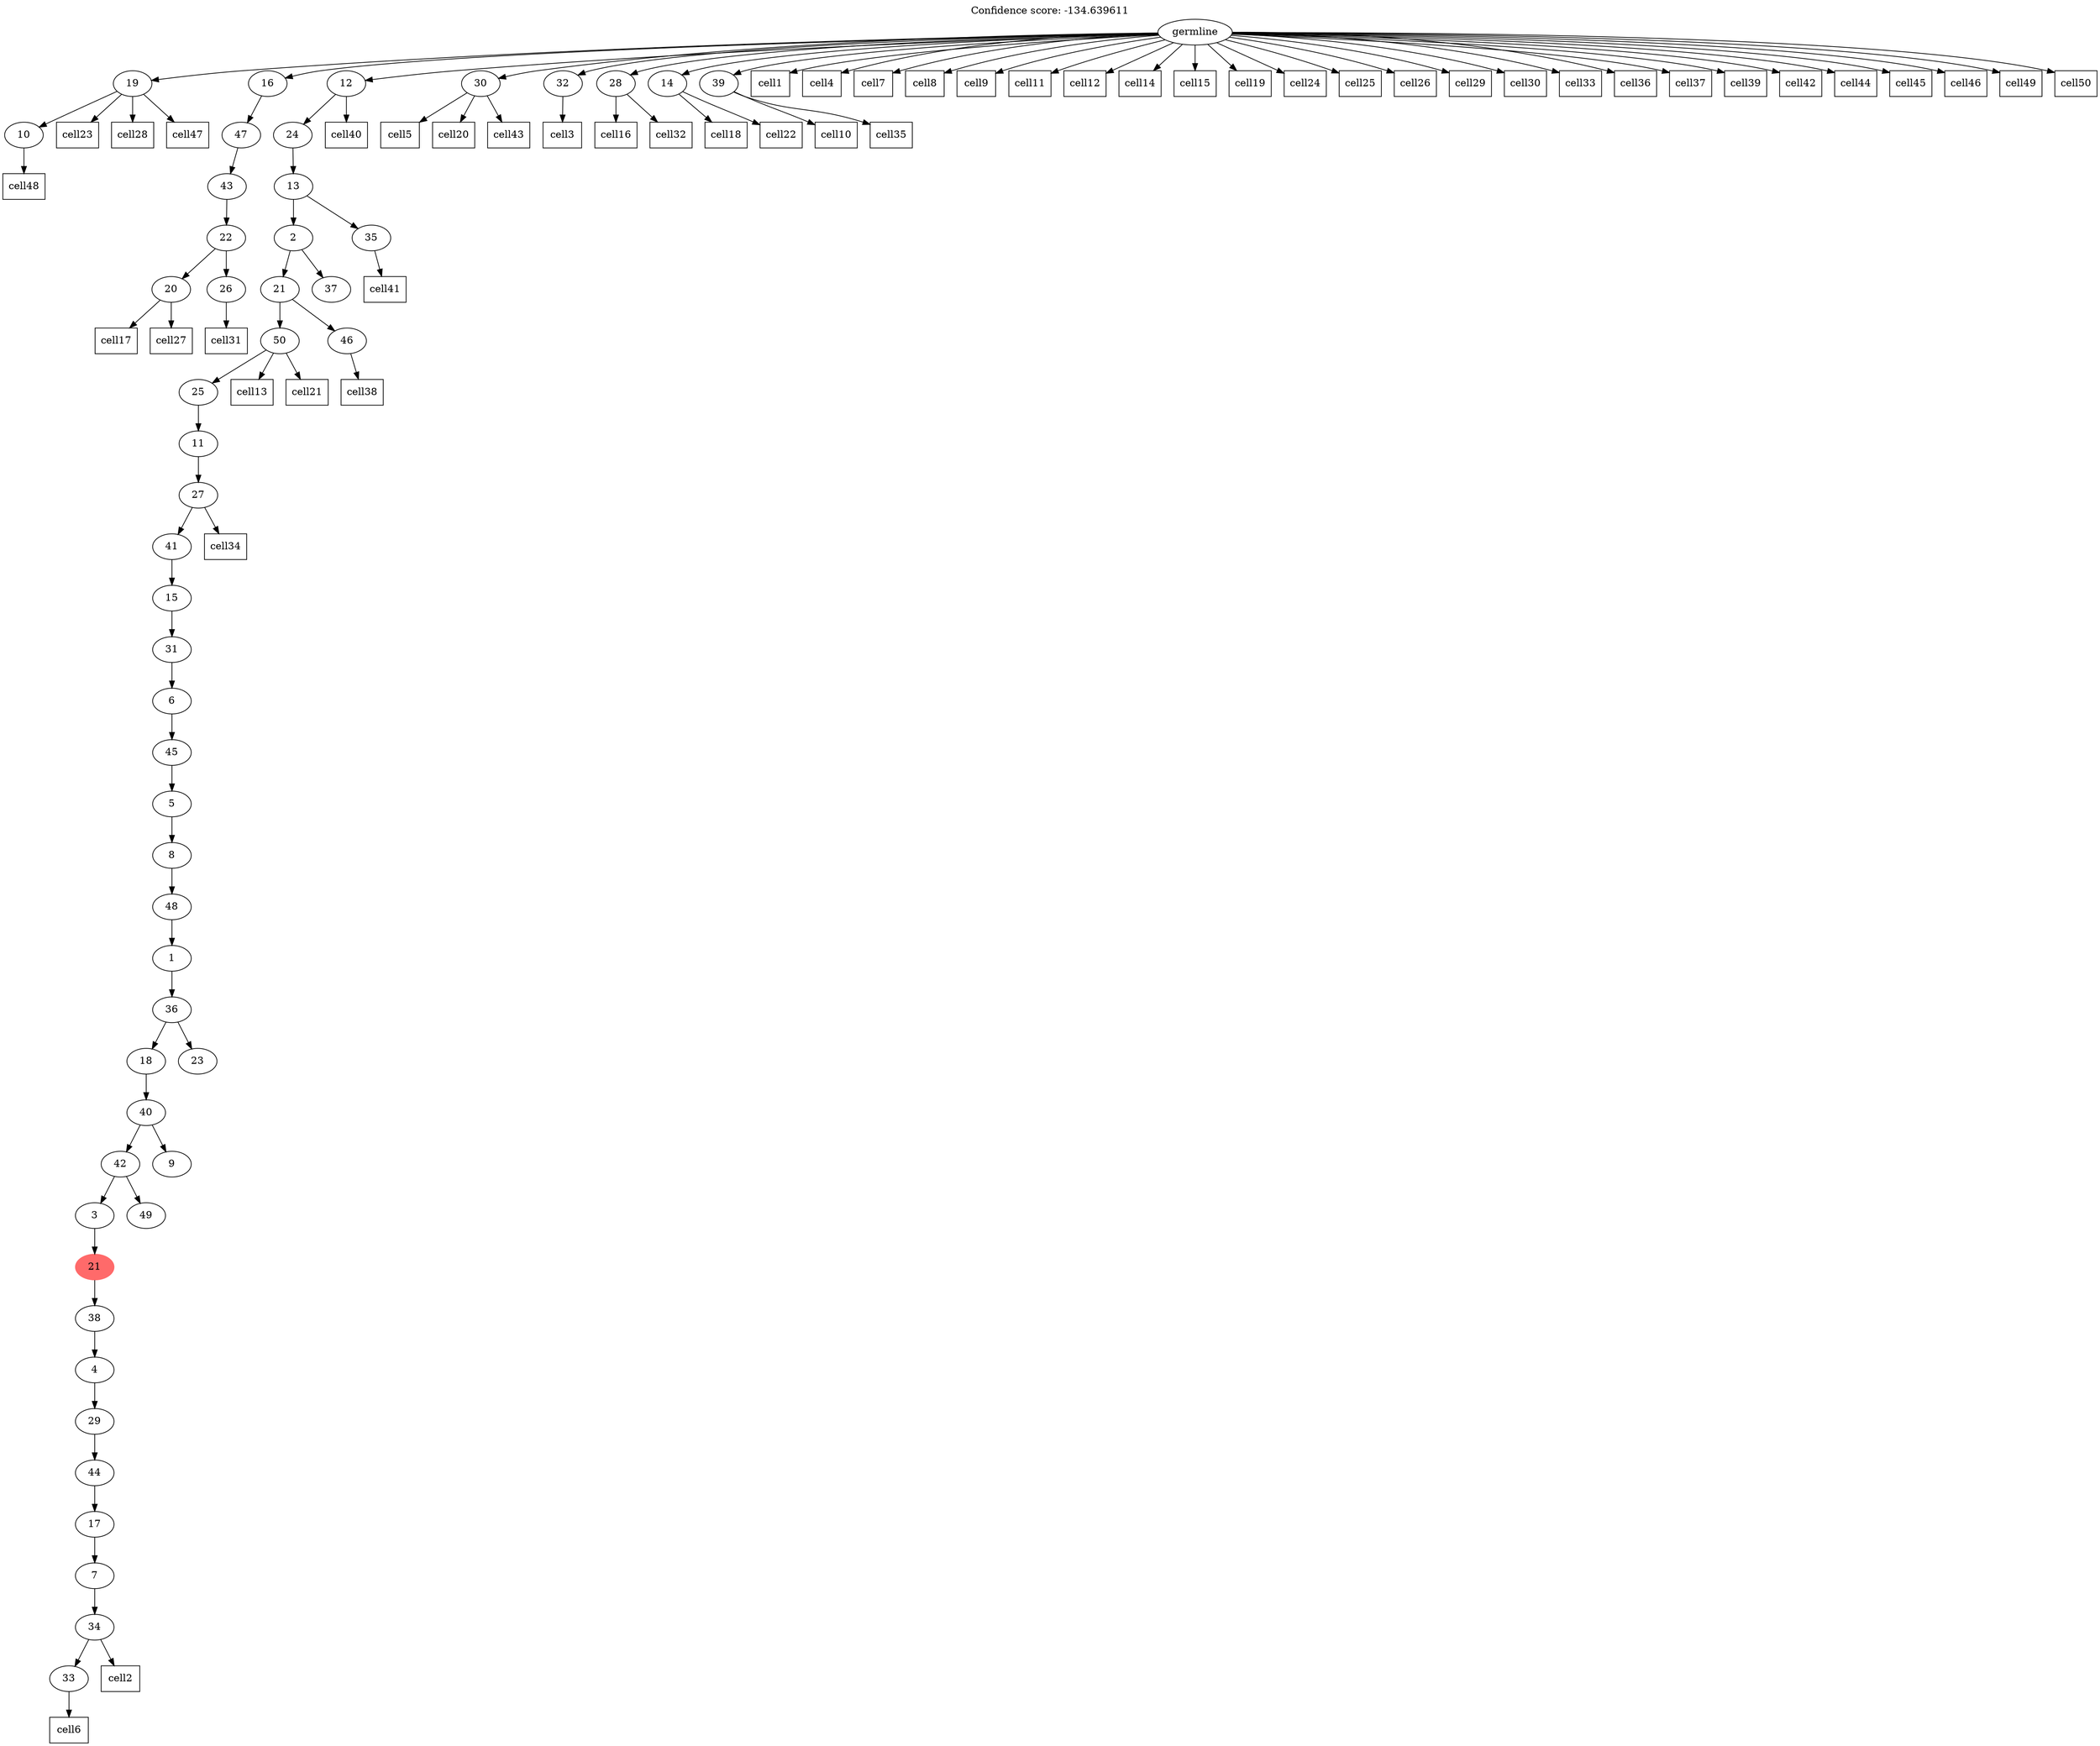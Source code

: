 digraph g {
	"49" -> "50";
	"50" [label="10"];
	"46" -> "47";
	"47" [label="20"];
	"46" -> "48";
	"48" [label="26"];
	"45" -> "46";
	"46" [label="22"];
	"44" -> "45";
	"45" [label="43"];
	"43" -> "44";
	"44" [label="47"];
	"32" -> "33";
	"33" [label="33"];
	"31" -> "32";
	"32" [label="34"];
	"30" -> "31";
	"31" [label="7"];
	"29" -> "30";
	"30" [label="17"];
	"28" -> "29";
	"29" [label="44"];
	"27" -> "28";
	"28" [label="29"];
	"26" -> "27";
	"27" [label="4"];
	"25" -> "26";
	"26" [label="38"];
	"24" -> "25";
	"25" [color=indianred1, style=filled, label="21"];
	"23" -> "24";
	"24" [label="3"];
	"23" -> "34";
	"34" [label="49"];
	"22" -> "23";
	"23" [label="42"];
	"22" -> "35";
	"35" [label="9"];
	"21" -> "22";
	"22" [label="40"];
	"20" -> "21";
	"21" [label="18"];
	"20" -> "36";
	"36" [label="23"];
	"19" -> "20";
	"20" [label="36"];
	"18" -> "19";
	"19" [label="1"];
	"17" -> "18";
	"18" [label="48"];
	"16" -> "17";
	"17" [label="8"];
	"15" -> "16";
	"16" [label="5"];
	"14" -> "15";
	"15" [label="45"];
	"13" -> "14";
	"14" [label="6"];
	"12" -> "13";
	"13" [label="31"];
	"11" -> "12";
	"12" [label="15"];
	"10" -> "11";
	"11" [label="41"];
	"9" -> "10";
	"10" [label="27"];
	"8" -> "9";
	"9" [label="11"];
	"7" -> "8";
	"8" [label="25"];
	"6" -> "7";
	"7" [label="50"];
	"6" -> "37";
	"37" [label="46"];
	"5" -> "6";
	"6" [label="21"];
	"5" -> "38";
	"38" [label="37"];
	"4" -> "5";
	"5" [label="2"];
	"4" -> "39";
	"39" [label="35"];
	"3" -> "4";
	"4" [label="13"];
	"2" -> "3";
	"3" [label="24"];
	"0" -> "1";
	"1" [label="30"];
	"0" -> "2";
	"2" [label="12"];
	"0" -> "40";
	"40" [label="32"];
	"0" -> "41";
	"41" [label="28"];
	"0" -> "42";
	"42" [label="14"];
	"0" -> "43";
	"43" [label="16"];
	"0" -> "49";
	"49" [label="19"];
	"0" -> "51";
	"51" [label="39"];
	"0" [label="germline"];
	"0" -> "cell1";
	"cell1" [shape=box];
	"32" -> "cell2";
	"cell2" [shape=box];
	"40" -> "cell3";
	"cell3" [shape=box];
	"0" -> "cell4";
	"cell4" [shape=box];
	"1" -> "cell5";
	"cell5" [shape=box];
	"33" -> "cell6";
	"cell6" [shape=box];
	"0" -> "cell7";
	"cell7" [shape=box];
	"0" -> "cell8";
	"cell8" [shape=box];
	"0" -> "cell9";
	"cell9" [shape=box];
	"51" -> "cell10";
	"cell10" [shape=box];
	"0" -> "cell11";
	"cell11" [shape=box];
	"0" -> "cell12";
	"cell12" [shape=box];
	"7" -> "cell13";
	"cell13" [shape=box];
	"0" -> "cell14";
	"cell14" [shape=box];
	"0" -> "cell15";
	"cell15" [shape=box];
	"41" -> "cell16";
	"cell16" [shape=box];
	"47" -> "cell17";
	"cell17" [shape=box];
	"42" -> "cell18";
	"cell18" [shape=box];
	"0" -> "cell19";
	"cell19" [shape=box];
	"1" -> "cell20";
	"cell20" [shape=box];
	"7" -> "cell21";
	"cell21" [shape=box];
	"42" -> "cell22";
	"cell22" [shape=box];
	"49" -> "cell23";
	"cell23" [shape=box];
	"0" -> "cell24";
	"cell24" [shape=box];
	"0" -> "cell25";
	"cell25" [shape=box];
	"0" -> "cell26";
	"cell26" [shape=box];
	"47" -> "cell27";
	"cell27" [shape=box];
	"49" -> "cell28";
	"cell28" [shape=box];
	"0" -> "cell29";
	"cell29" [shape=box];
	"0" -> "cell30";
	"cell30" [shape=box];
	"48" -> "cell31";
	"cell31" [shape=box];
	"41" -> "cell32";
	"cell32" [shape=box];
	"0" -> "cell33";
	"cell33" [shape=box];
	"10" -> "cell34";
	"cell34" [shape=box];
	"51" -> "cell35";
	"cell35" [shape=box];
	"0" -> "cell36";
	"cell36" [shape=box];
	"0" -> "cell37";
	"cell37" [shape=box];
	"37" -> "cell38";
	"cell38" [shape=box];
	"0" -> "cell39";
	"cell39" [shape=box];
	"2" -> "cell40";
	"cell40" [shape=box];
	"39" -> "cell41";
	"cell41" [shape=box];
	"0" -> "cell42";
	"cell42" [shape=box];
	"1" -> "cell43";
	"cell43" [shape=box];
	"0" -> "cell44";
	"cell44" [shape=box];
	"0" -> "cell45";
	"cell45" [shape=box];
	"0" -> "cell46";
	"cell46" [shape=box];
	"49" -> "cell47";
	"cell47" [shape=box];
	"50" -> "cell48";
	"cell48" [shape=box];
	"0" -> "cell49";
	"cell49" [shape=box];
	"0" -> "cell50";
	"cell50" [shape=box];
	labelloc="t";
	label="Confidence score: -134.639611";
}
